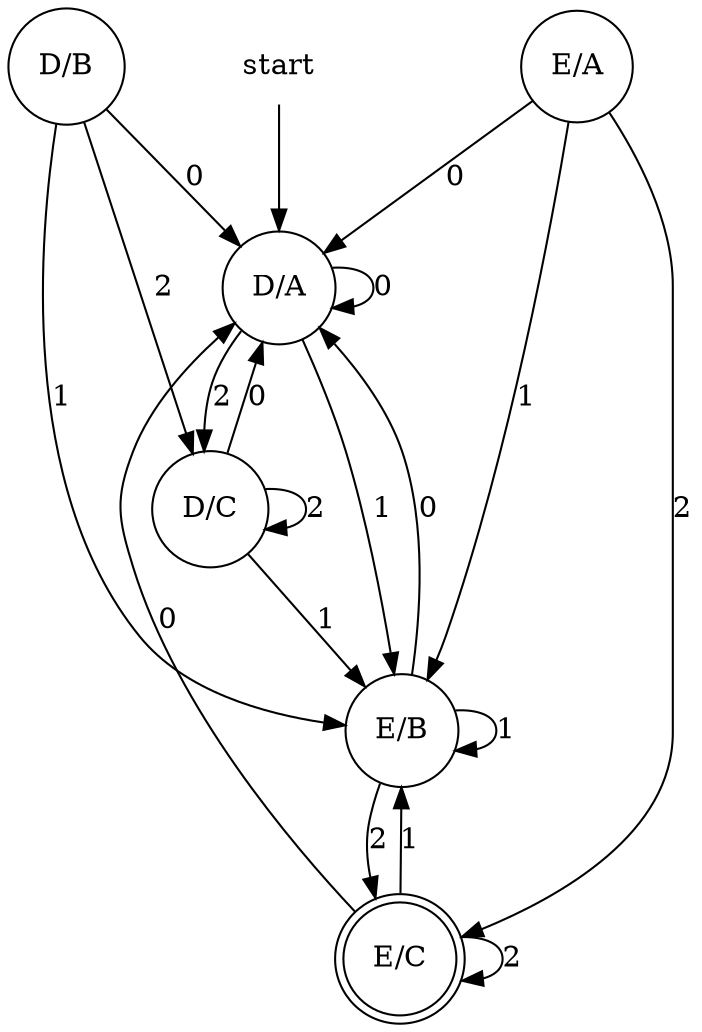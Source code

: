 digraph product_intersection {
	node [shape=none]; start;
	node [shape=doublecircle]; "E/C";
	node [shape=circle];
	start -> "D/A";
	"D/A" -> "D/A" [label=0];
	"D/A" -> "E/B" [label=1];
	"D/A" -> "D/C" [label=2];
	"D/B" -> "D/A" [label=0];
	"D/B" -> "E/B" [label=1];
	"D/B" -> "D/C" [label=2];
	"D/C" -> "D/A" [label=0];
	"D/C" -> "E/B" [label=1];
	"D/C" -> "D/C" [label=2];
	"E/A" -> "D/A" [label=0];
	"E/A" -> "E/B" [label=1];
	"E/A" -> "E/C" [label=2];
	"E/B" -> "D/A" [label=0];
	"E/B" -> "E/B" [label=1];
	"E/B" -> "E/C" [label=2];
	"E/C" -> "D/A" [label=0];
	"E/C" -> "E/B" [label=1];
	"E/C" -> "E/C" [label=2];
}

